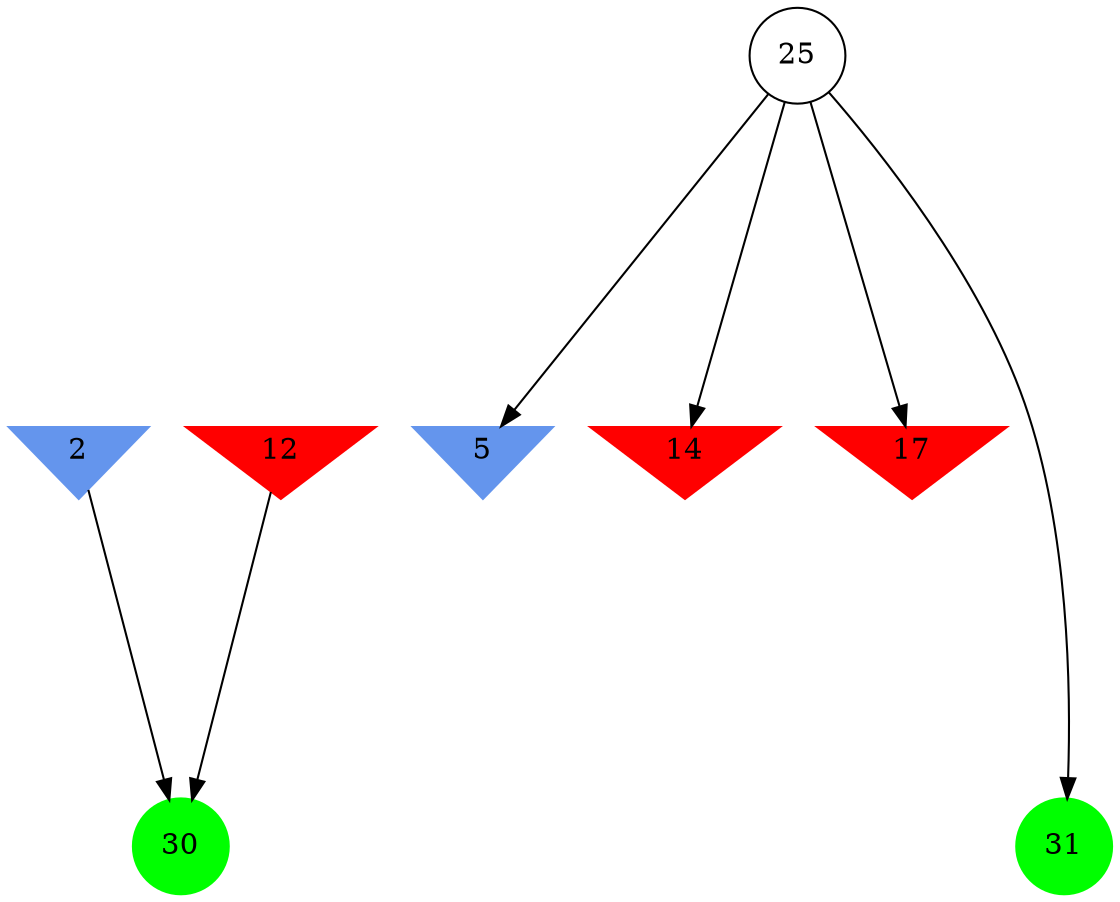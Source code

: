 digraph brain {
	ranksep=2.0;
	2 [shape=invtriangle,style=filled,color=cornflowerblue];
	5 [shape=invtriangle,style=filled,color=cornflowerblue];
	12 [shape=invtriangle,style=filled,color=red];
	14 [shape=invtriangle,style=filled,color=red];
	17 [shape=invtriangle,style=filled,color=red];
	25 [shape=circle,color=black];
	30 [shape=circle,style=filled,color=green];
	31 [shape=circle,style=filled,color=green];
	25	->	5;
	25	->	17;
	25	->	14;
	25	->	31;
	2	->	30;
	12	->	30;
	{ rank=same; 2; 5; 12; 14; 17; }
	{ rank=same; 25; }
	{ rank=same; 30; 31; }
}
